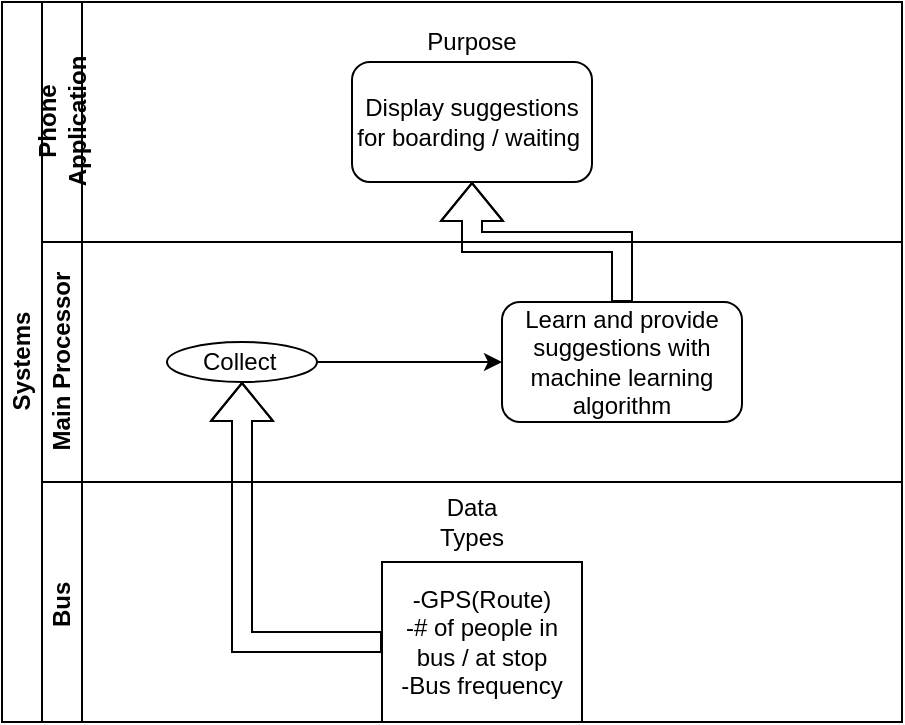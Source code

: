 <mxfile version="13.9.1" type="github">
  <diagram id="prtHgNgQTEPvFCAcTncT" name="Page-1">
    <mxGraphModel dx="746" dy="525" grid="1" gridSize="10" guides="1" tooltips="1" connect="1" arrows="1" fold="1" page="1" pageScale="1" pageWidth="827" pageHeight="1169" math="0" shadow="0">
      <root>
        <mxCell id="0" />
        <mxCell id="1" parent="0" />
        <mxCell id="dNxyNK7c78bLwvsdeMH5-19" value="Systems" style="swimlane;html=1;childLayout=stackLayout;resizeParent=1;resizeParentMax=0;horizontal=0;startSize=20;horizontalStack=0;" parent="1" vertex="1">
          <mxGeometry x="120" y="120" width="450" height="360" as="geometry" />
        </mxCell>
        <mxCell id="dNxyNK7c78bLwvsdeMH5-20" value="Phone &lt;br&gt;Application" style="swimlane;html=1;startSize=20;horizontal=0;" parent="dNxyNK7c78bLwvsdeMH5-19" vertex="1">
          <mxGeometry x="20" width="430" height="120" as="geometry" />
        </mxCell>
        <mxCell id="T7zKmUa8JAIJ0RDZ4wkW-4" value="Display suggestions for boarding / waiting&amp;nbsp;" style="rounded=1;whiteSpace=wrap;html=1;" vertex="1" parent="dNxyNK7c78bLwvsdeMH5-20">
          <mxGeometry x="155" y="30" width="120" height="60" as="geometry" />
        </mxCell>
        <mxCell id="T7zKmUa8JAIJ0RDZ4wkW-5" value="Purpose" style="text;html=1;strokeColor=none;fillColor=none;align=center;verticalAlign=middle;whiteSpace=wrap;rounded=0;" vertex="1" parent="dNxyNK7c78bLwvsdeMH5-20">
          <mxGeometry x="195" y="10" width="40" height="20" as="geometry" />
        </mxCell>
        <mxCell id="dNxyNK7c78bLwvsdeMH5-21" value="Main Processor" style="swimlane;html=1;startSize=20;horizontal=0;" parent="dNxyNK7c78bLwvsdeMH5-19" vertex="1">
          <mxGeometry x="20" y="120" width="430" height="120" as="geometry" />
        </mxCell>
        <mxCell id="T7zKmUa8JAIJ0RDZ4wkW-18" style="edgeStyle=orthogonalEdgeStyle;rounded=0;orthogonalLoop=1;jettySize=auto;html=1;exitX=1;exitY=0.5;exitDx=0;exitDy=0;entryX=0;entryY=0.5;entryDx=0;entryDy=0;" edge="1" parent="dNxyNK7c78bLwvsdeMH5-21" source="T7zKmUa8JAIJ0RDZ4wkW-12" target="T7zKmUa8JAIJ0RDZ4wkW-14">
          <mxGeometry relative="1" as="geometry" />
        </mxCell>
        <mxCell id="T7zKmUa8JAIJ0RDZ4wkW-12" value="Collect&amp;nbsp;" style="ellipse;whiteSpace=wrap;html=1;" vertex="1" parent="dNxyNK7c78bLwvsdeMH5-21">
          <mxGeometry x="62.5" y="50" width="75" height="20" as="geometry" />
        </mxCell>
        <mxCell id="T7zKmUa8JAIJ0RDZ4wkW-14" value="Learn and provide suggestions with machine learning algorithm" style="rounded=1;whiteSpace=wrap;html=1;" vertex="1" parent="dNxyNK7c78bLwvsdeMH5-21">
          <mxGeometry x="230" y="30" width="120" height="60" as="geometry" />
        </mxCell>
        <mxCell id="dNxyNK7c78bLwvsdeMH5-22" value="Bus&amp;nbsp;" style="swimlane;html=1;startSize=20;horizontal=0;" parent="dNxyNK7c78bLwvsdeMH5-19" vertex="1">
          <mxGeometry x="20" y="240" width="430" height="120" as="geometry" />
        </mxCell>
        <mxCell id="dNxyNK7c78bLwvsdeMH5-34" value="-GPS(Route)&lt;br&gt;-# of people in bus / at stop&lt;br&gt;-Bus frequency" style="rounded=0;whiteSpace=wrap;html=1;fontFamily=Helvetica;fontSize=12;fontColor=#000000;align=center;" parent="dNxyNK7c78bLwvsdeMH5-22" vertex="1">
          <mxGeometry x="170" y="40" width="100" height="80" as="geometry" />
        </mxCell>
        <mxCell id="T7zKmUa8JAIJ0RDZ4wkW-3" value="Data Types" style="text;html=1;strokeColor=none;fillColor=none;align=center;verticalAlign=middle;whiteSpace=wrap;rounded=0;" vertex="1" parent="dNxyNK7c78bLwvsdeMH5-22">
          <mxGeometry x="195" y="10" width="40" height="20" as="geometry" />
        </mxCell>
        <mxCell id="T7zKmUa8JAIJ0RDZ4wkW-17" style="edgeStyle=orthogonalEdgeStyle;shape=flexArrow;rounded=0;orthogonalLoop=1;jettySize=auto;html=1;entryX=0.5;entryY=1;entryDx=0;entryDy=0;" edge="1" parent="dNxyNK7c78bLwvsdeMH5-19" source="dNxyNK7c78bLwvsdeMH5-34" target="T7zKmUa8JAIJ0RDZ4wkW-12">
          <mxGeometry relative="1" as="geometry" />
        </mxCell>
        <mxCell id="T7zKmUa8JAIJ0RDZ4wkW-19" style="edgeStyle=orthogonalEdgeStyle;shape=flexArrow;rounded=0;orthogonalLoop=1;jettySize=auto;html=1;entryX=0.5;entryY=1;entryDx=0;entryDy=0;" edge="1" parent="dNxyNK7c78bLwvsdeMH5-19" source="T7zKmUa8JAIJ0RDZ4wkW-14" target="T7zKmUa8JAIJ0RDZ4wkW-4">
          <mxGeometry relative="1" as="geometry" />
        </mxCell>
      </root>
    </mxGraphModel>
  </diagram>
</mxfile>
